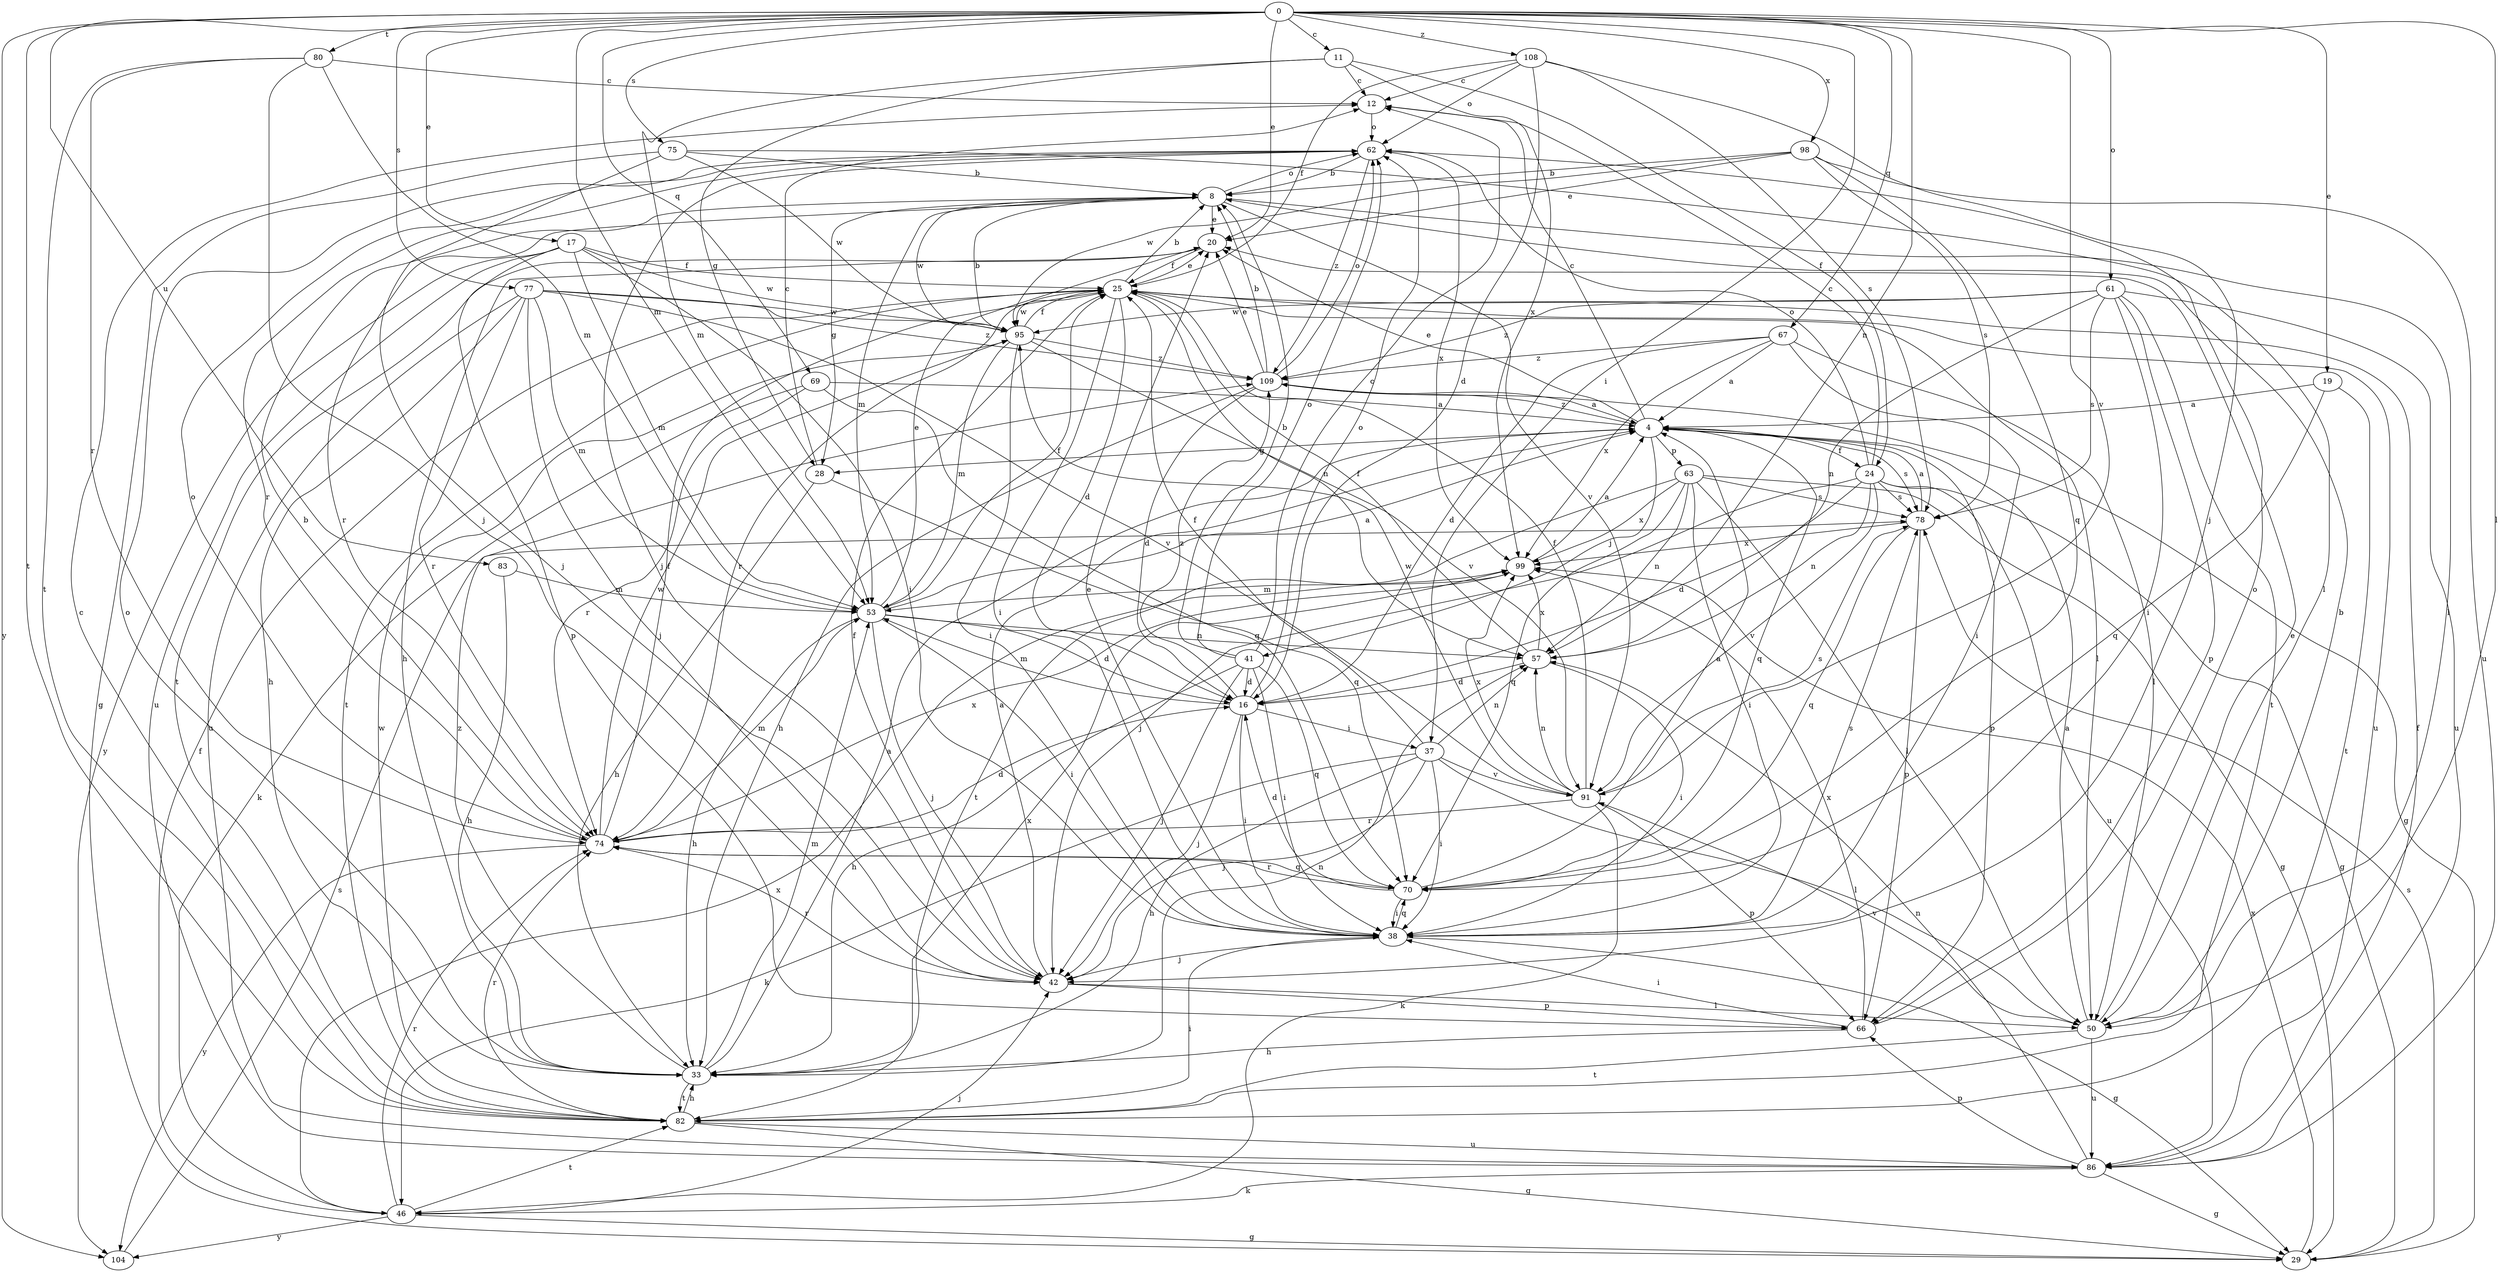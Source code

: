 strict digraph  {
0;
4;
8;
11;
12;
16;
17;
19;
20;
24;
25;
28;
29;
33;
37;
38;
41;
42;
46;
50;
53;
57;
61;
62;
63;
66;
67;
69;
70;
74;
75;
77;
78;
80;
82;
83;
86;
91;
95;
98;
99;
104;
108;
109;
0 -> 11  [label=c];
0 -> 17  [label=e];
0 -> 19  [label=e];
0 -> 20  [label=e];
0 -> 37  [label=i];
0 -> 50  [label=l];
0 -> 53  [label=m];
0 -> 57  [label=n];
0 -> 61  [label=o];
0 -> 67  [label=q];
0 -> 69  [label=q];
0 -> 75  [label=s];
0 -> 77  [label=s];
0 -> 80  [label=t];
0 -> 82  [label=t];
0 -> 83  [label=u];
0 -> 91  [label=v];
0 -> 98  [label=x];
0 -> 104  [label=y];
0 -> 108  [label=z];
4 -> 12  [label=c];
4 -> 20  [label=e];
4 -> 24  [label=f];
4 -> 28  [label=g];
4 -> 41  [label=j];
4 -> 63  [label=p];
4 -> 66  [label=p];
4 -> 70  [label=q];
4 -> 78  [label=s];
4 -> 109  [label=z];
8 -> 20  [label=e];
8 -> 28  [label=g];
8 -> 50  [label=l];
8 -> 53  [label=m];
8 -> 62  [label=o];
8 -> 74  [label=r];
8 -> 91  [label=v];
8 -> 95  [label=w];
11 -> 12  [label=c];
11 -> 24  [label=f];
11 -> 28  [label=g];
11 -> 53  [label=m];
11 -> 99  [label=x];
12 -> 62  [label=o];
16 -> 37  [label=i];
16 -> 38  [label=i];
16 -> 42  [label=j];
16 -> 53  [label=m];
16 -> 62  [label=o];
16 -> 109  [label=z];
17 -> 25  [label=f];
17 -> 38  [label=i];
17 -> 53  [label=m];
17 -> 66  [label=p];
17 -> 86  [label=u];
17 -> 95  [label=w];
17 -> 104  [label=y];
19 -> 4  [label=a];
19 -> 70  [label=q];
19 -> 82  [label=t];
20 -> 25  [label=f];
20 -> 33  [label=h];
20 -> 82  [label=t];
24 -> 12  [label=c];
24 -> 16  [label=d];
24 -> 29  [label=g];
24 -> 42  [label=j];
24 -> 57  [label=n];
24 -> 62  [label=o];
24 -> 78  [label=s];
24 -> 86  [label=u];
24 -> 91  [label=v];
25 -> 8  [label=b];
25 -> 16  [label=d];
25 -> 20  [label=e];
25 -> 38  [label=i];
25 -> 50  [label=l];
25 -> 57  [label=n];
25 -> 74  [label=r];
25 -> 82  [label=t];
25 -> 86  [label=u];
25 -> 95  [label=w];
28 -> 12  [label=c];
28 -> 33  [label=h];
28 -> 70  [label=q];
29 -> 78  [label=s];
29 -> 99  [label=x];
33 -> 4  [label=a];
33 -> 53  [label=m];
33 -> 57  [label=n];
33 -> 62  [label=o];
33 -> 82  [label=t];
33 -> 99  [label=x];
33 -> 109  [label=z];
37 -> 25  [label=f];
37 -> 33  [label=h];
37 -> 38  [label=i];
37 -> 42  [label=j];
37 -> 46  [label=k];
37 -> 50  [label=l];
37 -> 57  [label=n];
37 -> 91  [label=v];
38 -> 20  [label=e];
38 -> 29  [label=g];
38 -> 42  [label=j];
38 -> 70  [label=q];
38 -> 78  [label=s];
41 -> 8  [label=b];
41 -> 12  [label=c];
41 -> 16  [label=d];
41 -> 33  [label=h];
41 -> 38  [label=i];
41 -> 42  [label=j];
41 -> 62  [label=o];
41 -> 70  [label=q];
42 -> 4  [label=a];
42 -> 25  [label=f];
42 -> 50  [label=l];
42 -> 66  [label=p];
42 -> 74  [label=r];
46 -> 25  [label=f];
46 -> 29  [label=g];
46 -> 42  [label=j];
46 -> 74  [label=r];
46 -> 82  [label=t];
46 -> 99  [label=x];
46 -> 104  [label=y];
50 -> 4  [label=a];
50 -> 8  [label=b];
50 -> 20  [label=e];
50 -> 82  [label=t];
50 -> 86  [label=u];
50 -> 91  [label=v];
53 -> 4  [label=a];
53 -> 16  [label=d];
53 -> 20  [label=e];
53 -> 25  [label=f];
53 -> 33  [label=h];
53 -> 38  [label=i];
53 -> 42  [label=j];
53 -> 57  [label=n];
57 -> 16  [label=d];
57 -> 25  [label=f];
57 -> 38  [label=i];
57 -> 99  [label=x];
61 -> 38  [label=i];
61 -> 57  [label=n];
61 -> 66  [label=p];
61 -> 78  [label=s];
61 -> 82  [label=t];
61 -> 86  [label=u];
61 -> 95  [label=w];
61 -> 109  [label=z];
62 -> 8  [label=b];
62 -> 42  [label=j];
62 -> 74  [label=r];
62 -> 99  [label=x];
62 -> 109  [label=z];
63 -> 29  [label=g];
63 -> 38  [label=i];
63 -> 50  [label=l];
63 -> 57  [label=n];
63 -> 70  [label=q];
63 -> 78  [label=s];
63 -> 82  [label=t];
63 -> 99  [label=x];
66 -> 33  [label=h];
66 -> 38  [label=i];
66 -> 62  [label=o];
66 -> 99  [label=x];
67 -> 4  [label=a];
67 -> 16  [label=d];
67 -> 38  [label=i];
67 -> 50  [label=l];
67 -> 99  [label=x];
67 -> 109  [label=z];
69 -> 4  [label=a];
69 -> 46  [label=k];
69 -> 70  [label=q];
69 -> 74  [label=r];
70 -> 4  [label=a];
70 -> 16  [label=d];
70 -> 38  [label=i];
70 -> 74  [label=r];
74 -> 8  [label=b];
74 -> 16  [label=d];
74 -> 25  [label=f];
74 -> 53  [label=m];
74 -> 62  [label=o];
74 -> 70  [label=q];
74 -> 95  [label=w];
74 -> 99  [label=x];
74 -> 104  [label=y];
75 -> 8  [label=b];
75 -> 29  [label=g];
75 -> 42  [label=j];
75 -> 50  [label=l];
75 -> 95  [label=w];
77 -> 33  [label=h];
77 -> 42  [label=j];
77 -> 53  [label=m];
77 -> 74  [label=r];
77 -> 86  [label=u];
77 -> 91  [label=v];
77 -> 95  [label=w];
77 -> 109  [label=z];
78 -> 4  [label=a];
78 -> 66  [label=p];
78 -> 70  [label=q];
78 -> 99  [label=x];
80 -> 12  [label=c];
80 -> 42  [label=j];
80 -> 53  [label=m];
80 -> 74  [label=r];
80 -> 82  [label=t];
82 -> 12  [label=c];
82 -> 29  [label=g];
82 -> 33  [label=h];
82 -> 38  [label=i];
82 -> 74  [label=r];
82 -> 86  [label=u];
82 -> 95  [label=w];
83 -> 33  [label=h];
83 -> 53  [label=m];
86 -> 25  [label=f];
86 -> 29  [label=g];
86 -> 46  [label=k];
86 -> 57  [label=n];
86 -> 66  [label=p];
91 -> 25  [label=f];
91 -> 46  [label=k];
91 -> 57  [label=n];
91 -> 66  [label=p];
91 -> 74  [label=r];
91 -> 78  [label=s];
91 -> 95  [label=w];
91 -> 99  [label=x];
95 -> 8  [label=b];
95 -> 25  [label=f];
95 -> 38  [label=i];
95 -> 53  [label=m];
95 -> 91  [label=v];
95 -> 109  [label=z];
98 -> 8  [label=b];
98 -> 20  [label=e];
98 -> 70  [label=q];
98 -> 78  [label=s];
98 -> 86  [label=u];
98 -> 95  [label=w];
99 -> 4  [label=a];
99 -> 53  [label=m];
104 -> 78  [label=s];
108 -> 12  [label=c];
108 -> 16  [label=d];
108 -> 25  [label=f];
108 -> 42  [label=j];
108 -> 62  [label=o];
108 -> 78  [label=s];
109 -> 4  [label=a];
109 -> 8  [label=b];
109 -> 16  [label=d];
109 -> 20  [label=e];
109 -> 29  [label=g];
109 -> 33  [label=h];
109 -> 62  [label=o];
}
